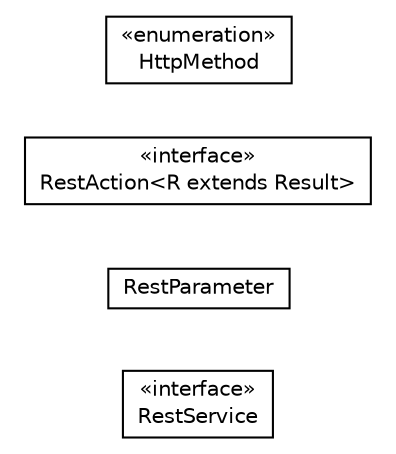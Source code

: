 #!/usr/local/bin/dot
#
# Class diagram 
# Generated by UMLGraph version R5_6-24-gf6e263 (http://www.umlgraph.org/)
#

digraph G {
	edge [fontname="Helvetica",fontsize=10,labelfontname="Helvetica",labelfontsize=10];
	node [fontname="Helvetica",fontsize=10,shape=plaintext];
	nodesep=0.25;
	ranksep=0.5;
	rankdir=LR;
	// com.gwtplatform.dispatch.shared.rest.RestService
	c15388 [label=<<table title="com.gwtplatform.dispatch.shared.rest.RestService" border="0" cellborder="1" cellspacing="0" cellpadding="2" port="p" href="./RestService.html">
		<tr><td><table border="0" cellspacing="0" cellpadding="1">
<tr><td align="center" balign="center"> &#171;interface&#187; </td></tr>
<tr><td align="center" balign="center"> RestService </td></tr>
		</table></td></tr>
		</table>>, URL="./RestService.html", fontname="Helvetica", fontcolor="black", fontsize=10.0];
	// com.gwtplatform.dispatch.shared.rest.RestParameter
	c15389 [label=<<table title="com.gwtplatform.dispatch.shared.rest.RestParameter" border="0" cellborder="1" cellspacing="0" cellpadding="2" port="p" href="./RestParameter.html">
		<tr><td><table border="0" cellspacing="0" cellpadding="1">
<tr><td align="center" balign="center"> RestParameter </td></tr>
		</table></td></tr>
		</table>>, URL="./RestParameter.html", fontname="Helvetica", fontcolor="black", fontsize=10.0];
	// com.gwtplatform.dispatch.shared.rest.RestAction<R extends com.gwtplatform.dispatch.shared.Result>
	c15390 [label=<<table title="com.gwtplatform.dispatch.shared.rest.RestAction" border="0" cellborder="1" cellspacing="0" cellpadding="2" port="p" href="./RestAction.html">
		<tr><td><table border="0" cellspacing="0" cellpadding="1">
<tr><td align="center" balign="center"> &#171;interface&#187; </td></tr>
<tr><td align="center" balign="center"> RestAction&lt;R extends Result&gt; </td></tr>
		</table></td></tr>
		</table>>, URL="./RestAction.html", fontname="Helvetica", fontcolor="black", fontsize=10.0];
	// com.gwtplatform.dispatch.shared.rest.HttpMethod
	c15391 [label=<<table title="com.gwtplatform.dispatch.shared.rest.HttpMethod" border="0" cellborder="1" cellspacing="0" cellpadding="2" port="p" href="./HttpMethod.html">
		<tr><td><table border="0" cellspacing="0" cellpadding="1">
<tr><td align="center" balign="center"> &#171;enumeration&#187; </td></tr>
<tr><td align="center" balign="center"> HttpMethod </td></tr>
		</table></td></tr>
		</table>>, URL="./HttpMethod.html", fontname="Helvetica", fontcolor="black", fontsize=10.0];
}

